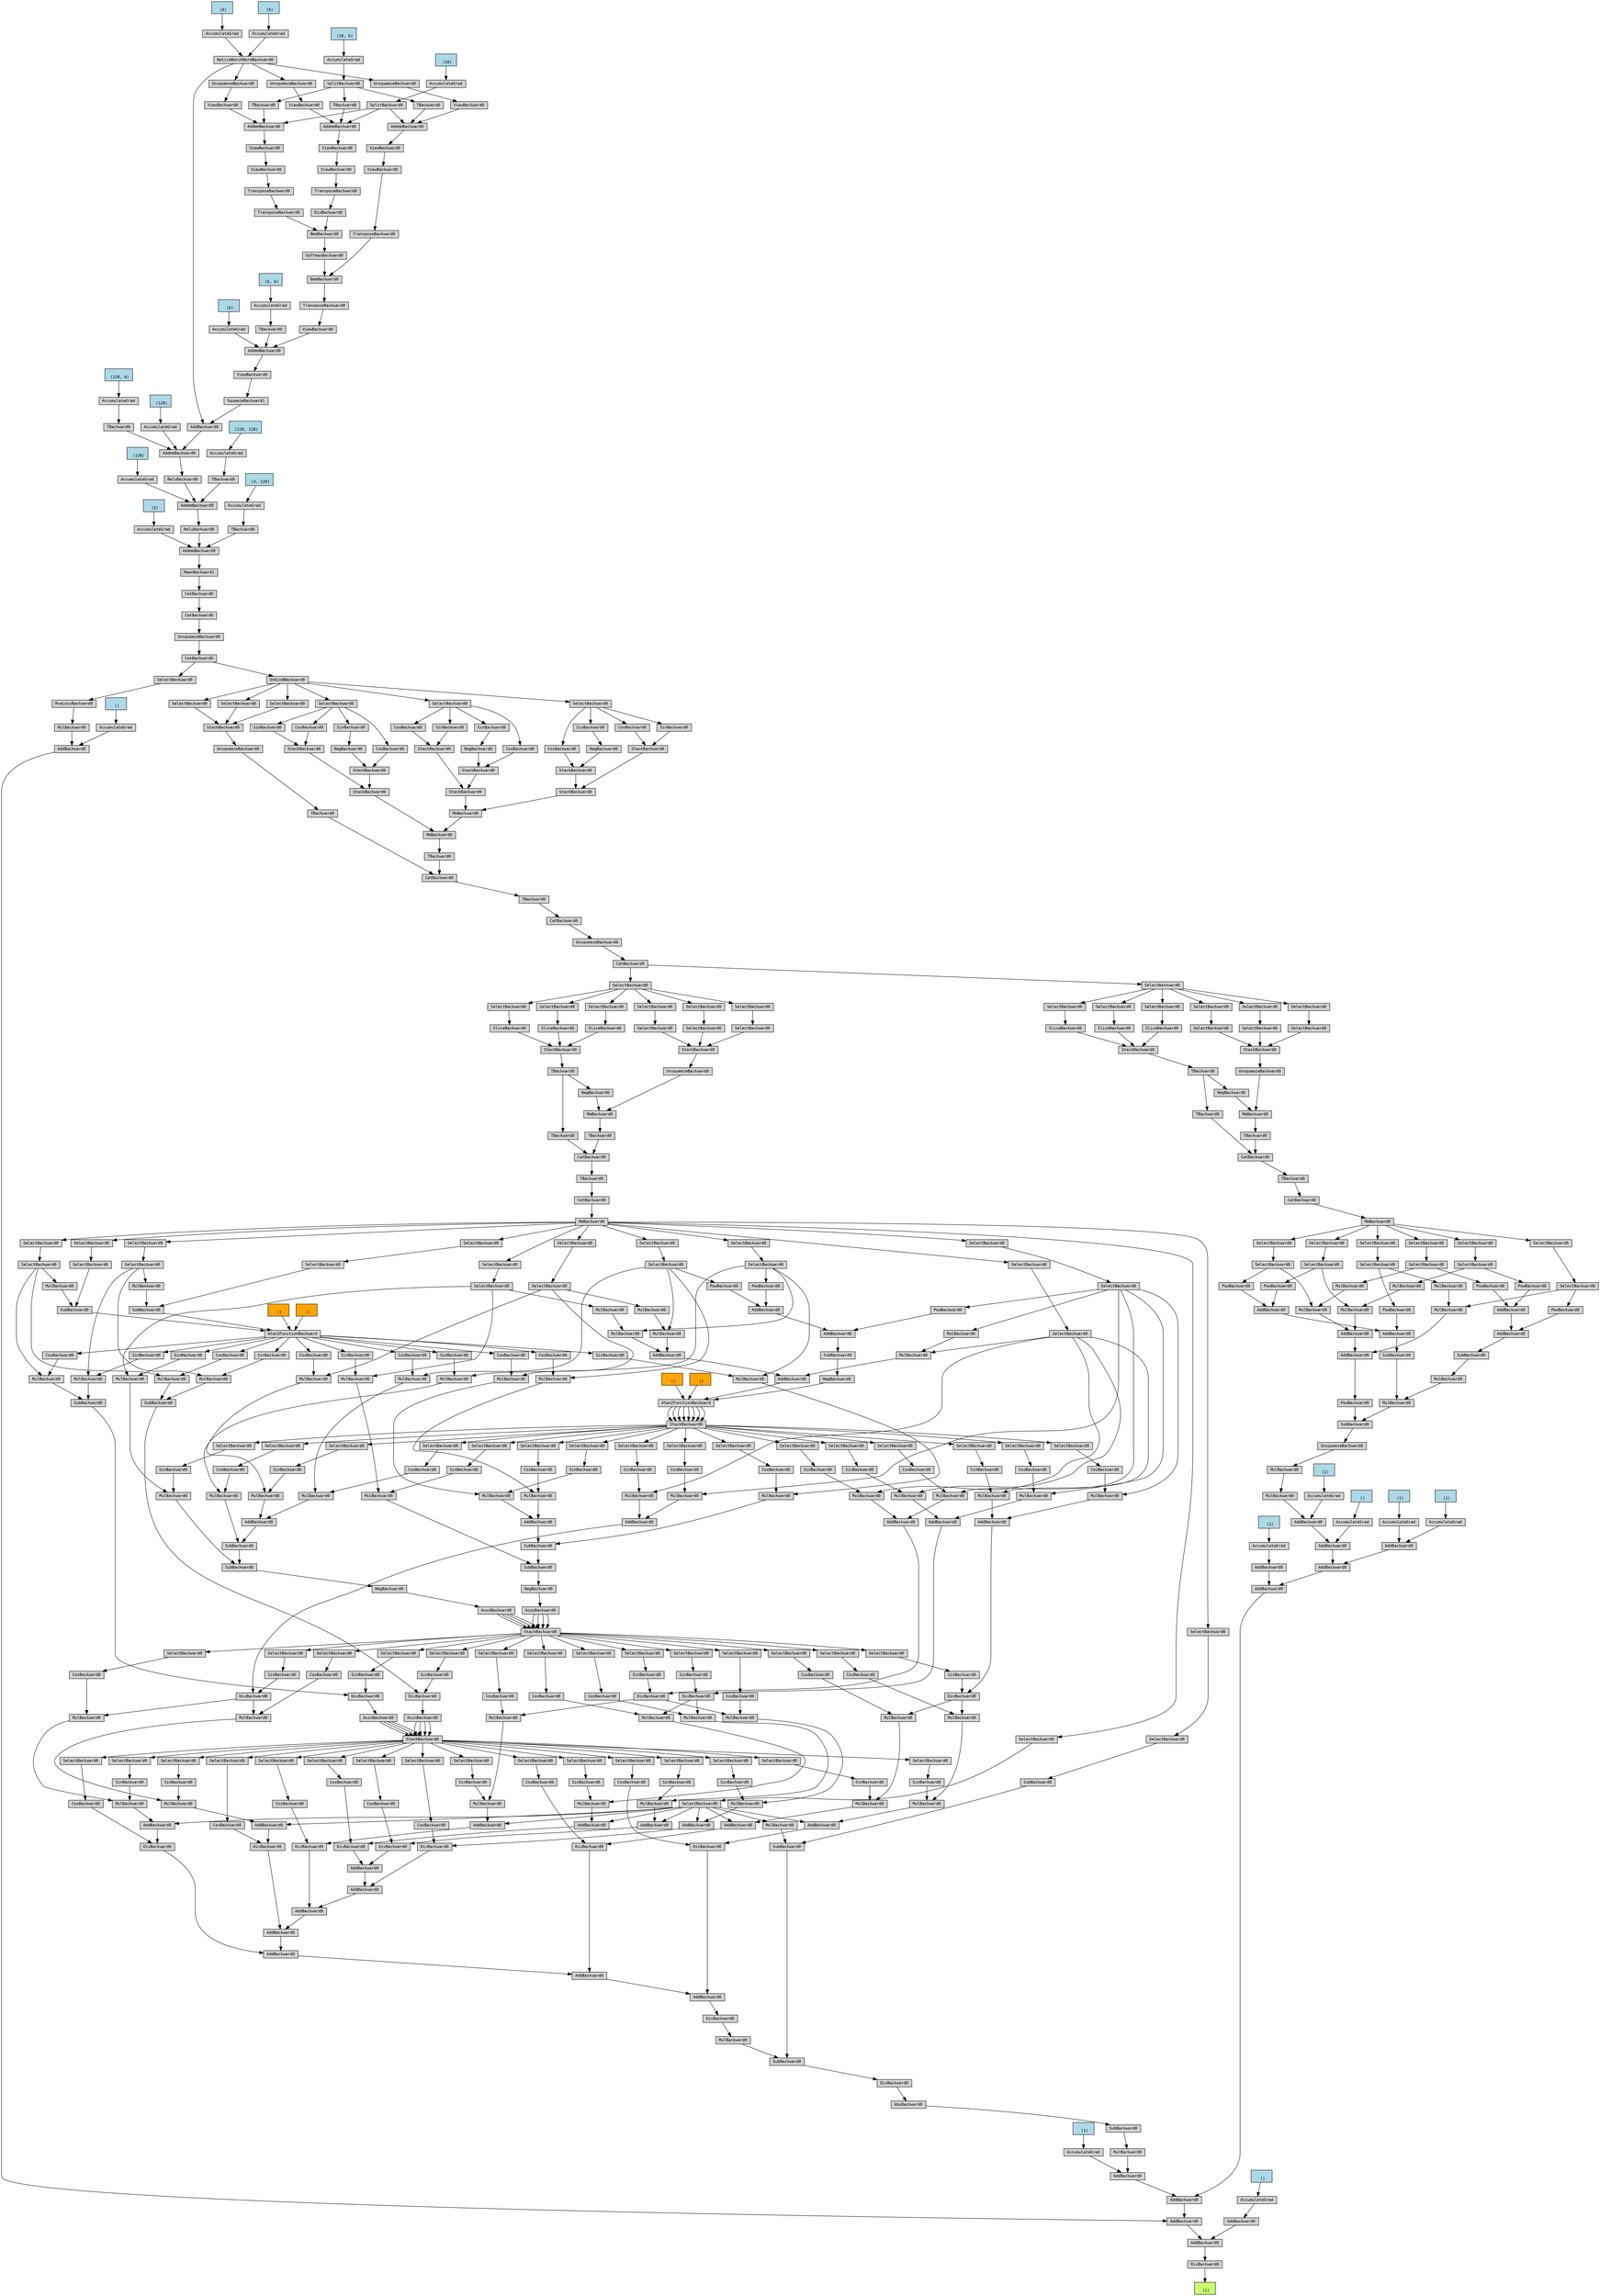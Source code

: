 digraph {
	graph [size="172.79999999999998,172.79999999999998"]
	node [align=left fontname=monospace fontsize=10 height=0.2 ranksep=0.1 shape=box style=filled]
	139938703958688 [label="
 (1)" fillcolor=darkolivegreen1]
	139938593786896 [label=DivBackward0]
	139938593789824 -> 139938593786896
	139938593789824 [label=AddBackward0]
	139938593799184 -> 139938593789824
	139938593799184 [label=AddBackward0]
	139938593796592 -> 139938593799184
	139938593796592 [label=AddBackward0]
	139938593796400 -> 139938593796592
	139938593796400 [label=AddBackward0]
	139938593796352 -> 139938593796400
	139938593796352 [label=AddBackward0]
	139938593796256 -> 139938593796352
	139938593796256 [label=AddBackward0]
	139938593796640 -> 139938593796256
	139938703938224 [label="
 ()" fillcolor=lightblue]
	139938703938224 -> 139938593796640
	139938593796640 [label=AccumulateGrad]
	139938593788480 -> 139938593796256
	139938593788480 [label=AddBackward0]
	139938593796928 -> 139938593788480
	139938593031008 [label="
 (1)" fillcolor=lightblue]
	139938593031008 -> 139938593796928
	139938593796928 [label=AccumulateGrad]
	139938593796688 -> 139938593788480
	139938593796688 [label=MulBackward0]
	139938593795872 -> 139938593796688
	139938593795872 [label=MulBackward0]
	139938593796880 -> 139938593795872
	139938593796880 [label=UnsqueezeBackward0]
	139938593795152 -> 139938593796880
	139938593795152 [label=SubBackward0]
	139938593788048 -> 139938593795152
	139938593788048 [label=MulBackward0]
	139938593795488 -> 139938593788048
	139938593795488 [label=MulBackward0]
	139938593796496 -> 139938593795488
	139938593796496 [label=SubBackward0]
	139938593795584 -> 139938593796496
	139938593795584 [label=AddBackward0]
	139938593788720 -> 139938593795584
	139938593788720 [label=AddBackward0]
	139938593787568 -> 139938593788720
	139938593787568 [label=PowBackward0]
	139938593796064 -> 139938593787568
	139938593796064 [label=SelectBackward0]
	139938593795296 -> 139938593796064
	139938593795296 [label=SelectBackward0]
	139938593786224 -> 139938593795296
	139938593786224 [label=MmBackward0]
	139938593798704 -> 139938593786224
	139938593798704 [label=CatBackward0]
	139938593790880 -> 139938593798704
	139938593790880 [label=TBackward0]
	139938593787520 -> 139938593790880
	139938593787520 [label=CatBackward0]
	139938593788336 -> 139938593787520
	139938593788336 [label=TBackward0]
	139938593799712 -> 139938593788336
	139938593799712 [label=TBackward0]
	139938593798800 -> 139938593799712
	139938593798800 [label=StackBackward0]
	139938593798128 -> 139938593798800
	139938593798128 [label=SliceBackward0]
	139938593788816 -> 139938593798128
	139938593788816 [label=SelectBackward0]
	139938593788528 -> 139938593788816
	139938593788528 [label=SelectBackward0]
	139938593787952 -> 139938593788528
	139938593787952 [label=CatBackward0]
	139938593787712 -> 139938593787952
	139938593787712 [label=UnsqueezeBackward0]
	139938593795728 -> 139938593787712
	139938593795728 [label=CatBackward0]
	139938593787472 -> 139938593795728
	139938593787472 [label=TBackward0]
	139938593795200 -> 139938593787472
	139938593795200 [label=CatBackward0]
	139938593786800 -> 139938593795200
	139938593786800 [label=TBackward0]
	139938593786320 -> 139938593786800
	139938593786320 [label=MmBackward0]
	139938593786272 -> 139938593786320
	139938593786272 [label=StackBackward0]
	139938593786176 -> 139938593786272
	139938593786176 [label=StackBackward0]
	139938593786080 -> 139938593786176
	139938593786080 [label=CosBackward0]
	139938593785936 -> 139938593786080
	139938593785936 [label=SelectBackward0]
	139938593794048 -> 139938593785936
	139938593794048 [label=UnbindBackward0]
	139938593785792 -> 139938593794048
	139938593785792 [label=CatBackward0]
	139938593785744 -> 139938593785792
	139938593785744 [label=UnsqueezeBackward0]
	139938593785696 -> 139938593785744
	139938593785696 [label=CatBackward0]
	139938593793808 -> 139938593785696
	139938593793808 [label=CatBackward0]
	139938593793664 -> 139938593793808
	139938593793664 [label=MeanBackward1]
	139938593793568 -> 139938593793664
	139938593793568 [label=AddmmBackward0]
	139938592962976 -> 139938593793568
	139938778201152 [label="
 (3)" fillcolor=lightblue]
	139938778201152 -> 139938592962976
	139938592962976 [label=AccumulateGrad]
	139938593793520 -> 139938593793568
	139938593793520 [label=ReluBackward0]
	139938593785312 -> 139938593793520
	139938593785312 [label=AddmmBackward0]
	139938592954576 -> 139938593785312
	139938714932368 [label="
 (128)" fillcolor=lightblue]
	139938714932368 -> 139938592954576
	139938592954576 [label=AccumulateGrad]
	139938593793328 -> 139938593785312
	139938593793328 [label=ReluBackward0]
	139938593793232 -> 139938593793328
	139938593793232 [label=AddmmBackward0]
	139938592962592 -> 139938593793232
	139938778194672 [label="
 (128)" fillcolor=lightblue]
	139938778194672 -> 139938592962592
	139938592962592 [label=AccumulateGrad]
	139938593792992 -> 139938593793232
	139938593792992 [label=AddBackward0]
	139938593784784 -> 139938593792992
	139938593784784 [label=NativeBatchNormBackward0]
	139938592962352 -> 139938593784784
	139938778201792 [label="
 (6)" fillcolor=lightblue]
	139938778201792 -> 139938592962352
	139938592962352 [label=AccumulateGrad]
	139938592954240 -> 139938593784784
	139938778195152 [label="
 (6)" fillcolor=lightblue]
	139938778195152 -> 139938592954240
	139938592954240 [label=AccumulateGrad]
	139938593792944 -> 139938593792992
	139938593792944 [label=SqueezeBackward1]
	139938593784640 -> 139938593792944
	139938593784640 [label=ViewBackward0]
	139938593792608 -> 139938593784640
	139938593792608 [label=AddmmBackward0]
	139938592962064 -> 139938593792608
	139938778196432 [label="
 (6)" fillcolor=lightblue]
	139938778196432 -> 139938592962064
	139938592962064 [label=AccumulateGrad]
	139938593792464 -> 139938593792608
	139938593792464 [label=ViewBackward0]
	139938593792368 -> 139938593792464
	139938593792368 [label=TransposeBackward0]
	139938593792080 -> 139938593792368
	139938593792080 [label=BmmBackward0]
	139938593797888 -> 139938593792080
	139938593797888 [label=SoftmaxBackward0]
	139938593797840 -> 139938593797888
	139938593797840 [label=BmmBackward0]
	139938593790928 -> 139938593797840
	139938593790928 [label=DivBackward0]
	139938593787856 -> 139938593790928
	139938593787856 [label=TransposeBackward0]
	139938593788384 -> 139938593787856
	139938593788384 [label=ViewBackward0]
	139938593787904 -> 139938593788384
	139938593787904 [label=ViewBackward0]
	139938593788288 -> 139938593787904
	139938593788288 [label=AddmmBackward0]
	139938593789008 -> 139938593788288
	139938593789008 [label=SplitBackward0]
	139938592960384 -> 139938593789008
	139938778196352 [label="
 (18)" fillcolor=lightblue]
	139938778196352 -> 139938592960384
	139938592960384 [label=AccumulateGrad]
	139938593794624 -> 139938593788288
	139938593794624 [label=ViewBackward0]
	139938593797264 -> 139938593794624
	139938593797264 [label=UnsqueezeBackward0]
	139938593784784 -> 139938593797264
	139938593794096 -> 139938593788288
	139938593794096 [label=TBackward0]
	139938593797312 -> 139938593794096
	139938593797312 [label=SplitBackward0]
	139938592960144 -> 139938593797312
	139938778186352 [label="
 (18, 6)" fillcolor=lightblue]
	139938778186352 -> 139938592960144
	139938592960144 [label=AccumulateGrad]
	139938593792896 -> 139938593797840
	139938593792896 [label=TransposeBackward0]
	139938593787808 -> 139938593792896
	139938593787808 [label=TransposeBackward0]
	139938593789056 -> 139938593787808
	139938593789056 [label=ViewBackward0]
	139938593797552 -> 139938593789056
	139938593797552 [label=ViewBackward0]
	139938593797456 -> 139938593797552
	139938593797456 [label=AddmmBackward0]
	139938593789008 -> 139938593797456
	139938593797648 -> 139938593797456
	139938593797648 [label=ViewBackward0]
	139938593789680 -> 139938593797648
	139938593789680 [label=UnsqueezeBackward0]
	139938593784784 -> 139938593789680
	139938593789104 -> 139938593797456
	139938593789104 [label=TBackward0]
	139938593797312 -> 139938593789104
	139938593792032 -> 139938593792080
	139938593792032 [label=TransposeBackward0]
	139938593787328 -> 139938593792032
	139938593787328 [label=ViewBackward0]
	139938593789248 -> 139938593787328
	139938593789248 [label=ViewBackward0]
	139938593786704 -> 139938593789248
	139938593786704 [label=AddmmBackward0]
	139938593789008 -> 139938593786704
	139938593797936 -> 139938593786704
	139938593797936 [label=ViewBackward0]
	139938593797984 -> 139938593797936
	139938593797984 [label=UnsqueezeBackward0]
	139938593784784 -> 139938593797984
	139938593789728 -> 139938593786704
	139938593789728 [label=TBackward0]
	139938593797312 -> 139938593789728
	139938593792512 -> 139938593792608
	139938593792512 [label=TBackward0]
	139938592961824 -> 139938593792512
	139938714936688 [label="
 (6, 6)" fillcolor=lightblue]
	139938714936688 -> 139938592961824
	139938592961824 [label=AccumulateGrad]
	139938593793040 -> 139938593793232
	139938593793040 [label=TBackward0]
	139938592962208 -> 139938593793040
	139938778194752 [label="
 (128, 6)" fillcolor=lightblue]
	139938778194752 -> 139938592962208
	139938592962208 [label=AccumulateGrad]
	139938593793376 -> 139938593785312
	139938593793376 [label=TBackward0]
	139938592954096 -> 139938593793376
	139938714933968 [label="
 (128, 128)" fillcolor=lightblue]
	139938714933968 -> 139938592954096
	139938592954096 [label=AccumulateGrad]
	139938593785360 -> 139938593793568
	139938593785360 [label=TBackward0]
	139938592954384 -> 139938593785360
	139938778201232 [label="
 (3, 128)" fillcolor=lightblue]
	139938778201232 -> 139938592954384
	139938592954384 [label=AccumulateGrad]
	139938593786128 -> 139938593786176
	139938593786128 [label=NegBackward0]
	139938593794000 -> 139938593786128
	139938593794000 [label=SinBackward0]
	139938593785936 -> 139938593794000
	139938593794384 -> 139938593786272
	139938593794384 [label=StackBackward0]
	139938593793904 -> 139938593794384
	139938593793904 [label=SinBackward0]
	139938593785936 -> 139938593793904
	139938593785888 -> 139938593794384
	139938593785888 [label=CosBackward0]
	139938593785936 -> 139938593785888
	139938593794480 -> 139938593786320
	139938593794480 [label=MmBackward0]
	139938593793952 -> 139938593794480
	139938593793952 [label=StackBackward0]
	139938593785600 -> 139938593793952
	139938593785600 [label=StackBackward0]
	139938593792752 -> 139938593785600
	139938593792752 [label=CosBackward0]
	139938593793424 -> 139938593792752
	139938593793424 [label=SelectBackward0]
	139938593794048 -> 139938593793424
	139938593786032 -> 139938593785600
	139938593786032 [label=SinBackward0]
	139938593793424 -> 139938593786032
	139938593793856 -> 139938593793952
	139938593793856 [label=StackBackward0]
	139938593793136 -> 139938593793856
	139938593793136 [label=NegBackward0]
	139938593792848 -> 139938593793136
	139938593792848 [label=SinBackward0]
	139938593793424 -> 139938593792848
	139938593793184 -> 139938593793856
	139938593793184 [label=CosBackward0]
	139938593793424 -> 139938593793184
	139938593794336 -> 139938593794480
	139938593794336 [label=StackBackward0]
	139938593792800 -> 139938593794336
	139938593792800 [label=StackBackward0]
	139938593793472 -> 139938593792800
	139938593793472 [label=CosBackward0]
	139938593792128 -> 139938593793472
	139938593792128 [label=SelectBackward0]
	139938593794048 -> 139938593792128
	139938593784592 -> 139938593792800
	139938593784592 [label=NegBackward0]
	139938593788240 -> 139938593784592
	139938593788240 [label=SinBackward0]
	139938593792128 -> 139938593788240
	139938593785408 -> 139938593794336
	139938593785408 [label=StackBackward0]
	139938593794576 -> 139938593785408
	139938593794576 [label=SinBackward0]
	139938593792128 -> 139938593794576
	139938593789392 -> 139938593785408
	139938593789392 [label=CosBackward0]
	139938593792128 -> 139938593789392
	139938593795008 -> 139938593795200
	139938593795008 [label=TBackward0]
	139938593794432 -> 139938593795008
	139938593794432 [label=UnsqueezeBackward0]
	139938593792224 -> 139938593794432
	139938593792224 [label=StackBackward0]
	139938593792272 -> 139938593792224
	139938593792272 [label=SelectBackward0]
	139938593794048 -> 139938593792272
	139938593797024 -> 139938593792224
	139938593797024 [label=SelectBackward0]
	139938593794048 -> 139938593797024
	139938593794528 -> 139938593792224
	139938593794528 [label=SelectBackward0]
	139938593794048 -> 139938593794528
	139938593798560 -> 139938593798800
	139938593798560 [label=SliceBackward0]
	139938593788432 -> 139938593798560
	139938593788432 [label=SelectBackward0]
	139938593788528 -> 139938593788432
	139938593798656 -> 139938593798800
	139938593798656 [label=SliceBackward0]
	139938593787760 -> 139938593798656
	139938593787760 [label=SelectBackward0]
	139938593788528 -> 139938593787760
	139938593798464 -> 139938593787520
	139938593798464 [label=TBackward0]
	139938593789632 -> 139938593798464
	139938593789632 [label=MmBackward0]
	139938593795680 -> 139938593789632
	139938593795680 [label=NegBackward0]
	139938593799712 -> 139938593795680
	139938593787616 -> 139938593789632
	139938593787616 [label=UnsqueezeBackward0]
	139938593797408 -> 139938593787616
	139938593797408 [label=StackBackward0]
	139938593786368 -> 139938593797408
	139938593786368 [label=SelectBackward0]
	139938593789488 -> 139938593786368
	139938593789488 [label=SelectBackward0]
	139938593788528 -> 139938593789488
	139938593797744 -> 139938593797408
	139938593797744 [label=SelectBackward0]
	139938593798080 -> 139938593797744
	139938593798080 [label=SelectBackward0]
	139938593788528 -> 139938593798080
	139938593787424 -> 139938593797408
	139938593787424 [label=SelectBackward0]
	139938593789872 -> 139938593787424
	139938593789872 [label=SelectBackward0]
	139938593788528 -> 139938593789872
	139938593797168 -> 139938593788720
	139938593797168 [label=PowBackward0]
	139938593795536 -> 139938593797168
	139938593795536 [label=SelectBackward0]
	139938593784832 -> 139938593795536
	139938593784832 [label=SelectBackward0]
	139938593786224 -> 139938593784832
	139938593796160 -> 139938593795584
	139938593796160 [label=PowBackward0]
	139938593792416 -> 139938593796160
	139938593792416 [label=SelectBackward0]
	139938593792704 -> 139938593792416
	139938593792704 [label=SelectBackward0]
	139938593786224 -> 139938593792704
	139938593796304 -> 139938593788048
	139938593796304 [label=SubBackward0]
	139938593788192 -> 139938593796304
	139938593788192 [label=AddBackward0]
	139938593788000 -> 139938593788192
	139938593788000 [label=AddBackward0]
	139938593796736 -> 139938593788000
	139938593796736 [label=PowBackward0]
	139938593785984 -> 139938593796736
	139938593785984 [label=SelectBackward0]
	139938593798224 -> 139938593785984
	139938593798224 [label=SelectBackward0]
	139938593786224 -> 139938593798224
	139938593788912 -> 139938593788000
	139938593788912 [label=PowBackward0]
	139938593789968 -> 139938593788912
	139938593789968 [label=SelectBackward0]
	139938593792560 -> 139938593789968
	139938593792560 [label=SelectBackward0]
	139938593786224 -> 139938593792560
	139938593795632 -> 139938593788192
	139938593795632 [label=PowBackward0]
	139938593797696 -> 139938593795632
	139938593797696 [label=SelectBackward0]
	139938593790064 -> 139938593797696
	139938593790064 [label=SelectBackward0]
	139938593786224 -> 139938593790064
	139938593795968 -> 139938593795152
	139938593795968 [label=PowBackward0]
	139938593797120 -> 139938593795968
	139938593797120 [label=AddBackward0]
	139938593798272 -> 139938593797120
	139938593798272 [label=AddBackward0]
	139938593798848 -> 139938593798272
	139938593798848 [label=MulBackward0]
	139938593798368 -> 139938593798848
	139938593798368 [label=MulBackward0]
	139938593796064 -> 139938593798368
	139938593785984 -> 139938593798848
	139938593796976 -> 139938593798272
	139938593796976 [label=MulBackward0]
	139938593790208 -> 139938593796976
	139938593790208 [label=MulBackward0]
	139938593795536 -> 139938593790208
	139938593789968 -> 139938593796976
	139938593798176 -> 139938593797120
	139938593798176 [label=MulBackward0]
	139938593790256 -> 139938593798176
	139938593790256 [label=MulBackward0]
	139938593797696 -> 139938593790256
	139938593792416 -> 139938593798176
	139938593796832 -> 139938593796352
	139938593796832 [label=AddBackward0]
	139938593795920 -> 139938593796832
	139938593045328 [label="
 (1)" fillcolor=lightblue]
	139938593045328 -> 139938593795920
	139938593795920 [label=AccumulateGrad]
	139938593796784 -> 139938593796832
	139938593041888 [label="
 (1)" fillcolor=lightblue]
	139938593041888 -> 139938593796784
	139938593796784 [label=AccumulateGrad]
	139938593795824 -> 139938593796400
	139938593795824 [label=AddBackward0]
	139938593795248 -> 139938593795824
	139938593073296 [label="
 (1)" fillcolor=lightblue]
	139938593073296 -> 139938593795248
	139938593795248 [label=AccumulateGrad]
	139938593795344 -> 139938593796592
	139938593795344 [label=AddBackward0]
	139938593786848 -> 139938593795344
	139938593033808 [label="
 (1)" fillcolor=lightblue]
	139938593033808 -> 139938593786848
	139938593786848 [label=AccumulateGrad]
	139938593796208 -> 139938593795344
	139938593796208 [label=MulBackward0]
	139938593794960 -> 139938593796208
	139938593794960 [label=SubBackward0]
	139938593798416 -> 139938593794960
	139938593798416 [label=AbsBackward0]
	139938593798320 -> 139938593798416
	139938593798320 [label=DivBackward0]
	139938593790304 -> 139938593798320
	139938593790304 [label=SubBackward0]
	139938593790352 -> 139938593790304
	139938593790352 [label=SubBackward0]
	139938593790448 -> 139938593790352
	139938593790448 [label=SubBackward0]
	139938593785024 -> 139938593790448
	139938593785024 [label=SelectBackward0]
	139938593790736 -> 139938593785024
	139938593790736 [label=SelectBackward0]
	139938593798944 -> 139938593790736
	139938593798944 [label=MmBackward0]
	139938593794912 -> 139938593798944
	139938593794912 [label=CatBackward0]
	139938593786464 -> 139938593794912
	139938593786464 [label=TBackward0]
	139938593793760 -> 139938593786464
	139938593793760 [label=CatBackward0]
	139938593789440 -> 139938593793760
	139938593789440 [label=TBackward0]
	139938593791840 -> 139938593789440
	139938593791840 [label=TBackward0]
	139938593789200 -> 139938593791840
	139938593789200 [label=StackBackward0]
	139938593794144 -> 139938593789200
	139938593794144 [label=SliceBackward0]
	139938593794240 -> 139938593794144
	139938593794240 [label=SelectBackward0]
	139938593792320 -> 139938593794240
	139938593792320 [label=SelectBackward0]
	139938593787952 -> 139938593792320
	139938593794192 -> 139938593789200
	139938593794192 [label=SliceBackward0]
	139938593788960 -> 139938593794192
	139938593788960 [label=SelectBackward0]
	139938593792320 -> 139938593788960
	139938593789536 -> 139938593789200
	139938593789536 [label=SliceBackward0]
	139938593793616 -> 139938593789536
	139938593793616 [label=SelectBackward0]
	139938593792320 -> 139938593793616
	139938593792176 -> 139938593793760
	139938593792176 [label=TBackward0]
	139938593790832 -> 139938593792176
	139938593790832 [label=MmBackward0]
	139938593792656 -> 139938593790832
	139938593792656 [label=NegBackward0]
	139938593791840 -> 139938593792656
	139938593798752 -> 139938593790832
	139938593798752 [label=UnsqueezeBackward0]
	139938593794288 -> 139938593798752
	139938593794288 [label=StackBackward0]
	139938593793280 -> 139938593794288
	139938593793280 [label=SelectBackward0]
	139938593791024 -> 139938593793280
	139938593791024 [label=SelectBackward0]
	139938593792320 -> 139938593791024
	139938593788864 -> 139938593794288
	139938593788864 [label=SelectBackward0]
	139938593786416 -> 139938593788864
	139938593786416 [label=SelectBackward0]
	139938593792320 -> 139938593786416
	139938593785840 -> 139938593794288
	139938593785840 [label=SelectBackward0]
	139938593788672 -> 139938593785840
	139938593788672 [label=SelectBackward0]
	139938593792320 -> 139938593788672
	139938593798608 -> 139938593790352
	139938593798608 [label=MulBackward0]
	139938593787280 -> 139938593798608
	139938593787280 [label=SelectBackward0]
	139938593787664 -> 139938593787280
	139938593787664 [label=SelectBackward0]
	139938593798944 -> 139938593787664
	139938593798512 -> 139938593790304
	139938593798512 [label=MulBackward0]
	139938593787232 -> 139938593798512
	139938593787232 [label=DivBackward0]
	139938593788624 -> 139938593787232
	139938593788624 [label=AddBackward0]
	139938593784064 -> 139938593788624
	139938593784064 [label=AddBackward0]
	139938593789776 -> 139938593784064
	139938593789776 [label=AddBackward0]
	139938593798992 -> 139938593789776
	139938593798992 [label=AddBackward0]
	139938593798032 -> 139938593798992
	139938593798032 [label=AddBackward0]
	139938593797792 -> 139938593798032
	139938593797792 [label=AddBackward0]
	139938593785264 -> 139938593797792
	139938593785264 [label=AddBackward0]
	139938593799568 -> 139938593785264
	139938593799568 [label=DivBackward0]
	139938593799520 -> 139938593799568
	139938593799520 [label=AddBackward0]
	139938593787280 -> 139938593799520
	139938593791360 -> 139938593799520
	139938593791360 [label=MulBackward0]
	139938593799376 -> 139938593791360
	139938593799376 [label=MulBackward0]
	139938593791168 -> 139938593799376
	139938593791168 [label=DivBackward0]
	139938593791072 -> 139938593791168
	139938593791072 [label=AddBackward0]
	139938593793712 -> 139938593791072
	139938593793712 [label=MulBackward0]
	139938593791408 -> 139938593793712
	139938593791408 [label=SelectBackward0]
	139938593794816 -> 139938593791408
	139938593794816 [label=SelectBackward0]
	139938593798944 -> 139938593794816
	139938593791504 -> 139938593793712
	139938593791504 [label=CosBackward0]
	139938593791792 -> 139938593791504
	139938593791792 [label=SelectBackward0]
	139938593791648 -> 139938593791792
	139938593791648 [label=StackBackward0]
	139938708220480 -> 139938593791648
	139938708220480 [label=Atan2FunctionBackward]
	139938593799760 -> 139938708220480
	139938593799760 [label=NegBackward0]
	139938593785648 -> 139938593799760
	139938593785648 [label=SubBackward0]
	139938593800144 -> 139938593785648
	139938593800144 [label=AddBackward0]
	139938593791456 -> 139938593800144
	139938593791456 [label=AddBackward0]
	139938593796016 -> 139938593791456
	139938593796016 [label=PowBackward0]
	139938593799616 -> 139938593796016
	139938593799616 [label=SelectBackward0]
	139938593791936 -> 139938593799616
	139938593791936 [label=SelectBackward0]
	139938593798944 -> 139938593791936
	139938593794768 -> 139938593791456
	139938593794768 [label=PowBackward0]
	139938593785552 -> 139938593794768
	139938593785552 [label=SelectBackward0]
	139938593799856 -> 139938593785552
	139938593799856 [label=SelectBackward0]
	139938593798944 -> 139938593799856
	139938593791888 -> 139938593800144
	139938593791888 [label=PowBackward0]
	139938593791408 -> 139938593791888
	139938593800000 -> 139938708220480
	139938593800000 [label=AddBackward0]
	139938593799664 -> 139938593800000
	139938593799664 [label=AddBackward0]
	139938593794864 -> 139938593799664
	139938593794864 [label=MulBackward0]
	139938593797216 -> 139938593794864
	139938593797216 [label=MulBackward0]
	139938593786560 -> 139938593797216
	139938593786560 [label=SelectBackward0]
	139938593785456 -> 139938593786560
	139938593785456 [label=SelectBackward0]
	139938593798944 -> 139938593785456
	139938593799616 -> 139938593794864
	139938593799808 -> 139938593799664
	139938593799808 [label=MulBackward0]
	139938593787040 -> 139938593799808
	139938593787040 [label=MulBackward0]
	139938593784928 -> 139938593787040
	139938593784928 [label=SelectBackward0]
	139938593787136 -> 139938593784928
	139938593787136 [label=SelectBackward0]
	139938593798944 -> 139938593787136
	139938593785552 -> 139938593799808
	139938593785504 -> 139938593800000
	139938593785504 [label=MulBackward0]
	139938593785072 -> 139938593785504
	139938593785072 [label=MulBackward0]
	139938593791408 -> 139938593785072
	139938593784544 -> 139938593785504
	139938593784544 [label=SelectBackward0]
	139938593784688 -> 139938593784544
	139938593784688 [label=SelectBackward0]
	139938593798944 -> 139938593784688
	139938593056992 -> 139938708220480
	139938593056992 [label="
 ()" fillcolor=orange]
	139938593051072 -> 139938708220480
	139938593051072 [label="
 ()" fillcolor=orange]
	139938708220480 -> 139938593791648
	139938708220480 -> 139938593791648
	139938708220480 -> 139938593791648
	139938708220480 -> 139938593791648
	139938708220480 -> 139938593791648
	139938708220480 -> 139938593791648
	139938708220480 -> 139938593791648
	139938593785120 -> 139938593791072
	139938593785120 [label=MulBackward0]
	139938593784544 -> 139938593785120
	139938593784736 -> 139938593785120
	139938593784736 [label=SinBackward0]
	139938593791696 -> 139938593784736
	139938593791696 [label=SelectBackward0]
	139938593791648 -> 139938593791696
	139938593799424 -> 139938593791168
	139938593799424 [label=SinBackward0]
	139938593799904 -> 139938593799424
	139938593799904 [label=SelectBackward0]
	139938593791552 -> 139938593799904
	139938593791552 [label=StackBackward0]
	139938593786944 -> 139938593791552
	139938593786944 [label=AcosBackward0]
	139938593786752 -> 139938593786944
	139938593786752 [label=NegBackward0]
	139938593787184 -> 139938593786752
	139938593787184 [label=SubBackward0]
	139938593786992 -> 139938593787184
	139938593786992 [label=SubBackward0]
	139938593786608 -> 139938593786992
	139938593786608 [label=AddBackward0]
	139938593784208 -> 139938593786608
	139938593784208 [label=MulBackward0]
	139938593784400 -> 139938593784208
	139938593784400 [label=MulBackward0]
	139938593785552 -> 139938593784400
	139938593783968 -> 139938593784400
	139938593783968 [label=CosBackward0]
	139938708220224 -> 139938593783968
	139938708220224 [label=Atan2FunctionBackward]
	139941980945376 -> 139938708220224
	139941980945376 [label=SubBackward0]
	139938593224688 -> 139941980945376
	139938593224688 [label=SelectBackward0]
	139938593226656 -> 139938593224688
	139938593226656 [label=SelectBackward0]
	139938593798944 -> 139938593226656
	139938593218160 -> 139941980945376
	139938593218160 [label=MulBackward0]
	139938593226512 -> 139938593218160
	139938593226512 [label=SelectBackward0]
	139938593226416 -> 139938593226512
	139938593226416 [label=SelectBackward0]
	139938593798944 -> 139938593226416
	139938593784112 -> 139938708220224
	139938593784112 [label=SubBackward0]
	139938593225792 -> 139938593784112
	139938593225792 [label=SelectBackward0]
	139938593226704 -> 139938593225792
	139938593226704 [label=SelectBackward0]
	139938593798944 -> 139938593226704
	139938593226464 -> 139938593784112
	139938593226464 [label=MulBackward0]
	139938593226272 -> 139938593226464
	139938593226272 [label=SelectBackward0]
	139938593226176 -> 139938593226272
	139938593226176 [label=SelectBackward0]
	139938593798944 -> 139938593226176
	139938593059472 -> 139938708220224
	139938593059472 [label="
 ()" fillcolor=orange]
	139938593056592 -> 139938708220224
	139938593056592 [label="
 ()" fillcolor=orange]
	139938593784496 -> 139938593784208
	139938593784496 [label=CosBackward0]
	139938593783920 -> 139938593784496
	139938593783920 [label=SelectBackward0]
	139938593791648 -> 139938593783920
	139938593784256 -> 139938593786608
	139938593784256 [label=MulBackward0]
	139938593784016 -> 139938593784256
	139938593784016 [label=MulBackward0]
	139938593784928 -> 139938593784016
	139938593226320 -> 139938593784016
	139938593226320 [label=CosBackward0]
	139938708220224 -> 139938593226320
	139938593783872 -> 139938593784256
	139938593783872 [label=SinBackward0]
	139938593226080 -> 139938593783872
	139938593226080 [label=SelectBackward0]
	139938593791648 -> 139938593226080
	139938593784304 -> 139938593786992
	139938593784304 [label=MulBackward0]
	139938593784160 -> 139938593784304
	139938593784160 [label=MulBackward0]
	139938593799616 -> 139938593784160
	139938593220224 -> 139938593784160
	139938593220224 [label=SinBackward0]
	139938708220224 -> 139938593220224
	139938593784448 -> 139938593784304
	139938593784448 [label=CosBackward0]
	139938593225984 -> 139938593784448
	139938593225984 [label=SelectBackward0]
	139938593791648 -> 139938593225984
	139938593786656 -> 139938593787184
	139938593786656 [label=MulBackward0]
	139938593784352 -> 139938593786656
	139938593784352 [label=MulBackward0]
	139938593786560 -> 139938593784352
	139938593226224 -> 139938593784352
	139938593226224 [label=SinBackward0]
	139938708220224 -> 139938593226224
	139938593225936 -> 139938593786656
	139938593225936 [label=SinBackward0]
	139938593225840 -> 139938593225936
	139938593225840 [label=SelectBackward0]
	139938593791648 -> 139938593225840
	139938593786944 -> 139938593791552
	139938593791120 -> 139938593791552
	139938593791120 [label=AcosBackward0]
	139938593784976 -> 139938593791120
	139938593784976 [label=NegBackward0]
	139938593794720 -> 139938593784976
	139938593794720 [label=SubBackward0]
	139938593225888 -> 139938593794720
	139938593225888 [label=SubBackward0]
	139938593225552 -> 139938593225888
	139938593225552 [label=AddBackward0]
	139938593225312 -> 139938593225552
	139938593225312 [label=MulBackward0]
	139938593225120 -> 139938593225312
	139938593225120 [label=MulBackward0]
	139938593785552 -> 139938593225120
	139938593224832 -> 139938593225120
	139938593224832 [label=CosBackward0]
	139938708220224 -> 139938593224832
	139938593225168 -> 139938593225312
	139938593225168 [label=CosBackward0]
	139938593224784 -> 139938593225168
	139938593224784 [label=SelectBackward0]
	139938593791648 -> 139938593224784
	139938593225408 -> 139938593225552
	139938593225408 [label=MulBackward0]
	139938593224640 -> 139938593225408
	139938593224640 [label=MulBackward0]
	139938593784928 -> 139938593224640
	139938593224592 -> 139938593224640
	139938593224592 [label=CosBackward0]
	139938708220224 -> 139938593224592
	139938593224736 -> 139938593225408
	139938593224736 [label=SinBackward0]
	139938593224544 -> 139938593224736
	139938593224544 [label=SelectBackward0]
	139938593791648 -> 139938593224544
	139938593225600 -> 139938593225888
	139938593225600 [label=MulBackward0]
	139938593224496 -> 139938593225600
	139938593224496 [label=MulBackward0]
	139938593799616 -> 139938593224496
	139938593224880 -> 139938593224496
	139938593224880 [label=SinBackward0]
	139938708220224 -> 139938593224880
	139938593225264 -> 139938593225600
	139938593225264 [label=CosBackward0]
	139938593224400 -> 139938593225264
	139938593224400 [label=SelectBackward0]
	139938593791648 -> 139938593224400
	139938593225696 -> 139938593794720
	139938593225696 [label=MulBackward0]
	139938593224352 -> 139938593225696
	139938593224352 [label=MulBackward0]
	139938593786560 -> 139938593224352
	139938593224976 -> 139938593224352
	139938593224976 [label=SinBackward0]
	139938708220224 -> 139938593224976
	139938593225456 -> 139938593225696
	139938593225456 [label=SinBackward0]
	139938593224256 -> 139938593225456
	139938593224256 [label=SelectBackward0]
	139938593791648 -> 139938593224256
	139938593791120 -> 139938593791552
	139938593786944 -> 139938593791552
	139938593786944 -> 139938593791552
	139938593791120 -> 139938593791552
	139938593791120 -> 139938593791552
	139938593791744 -> 139938593799376
	139938593791744 [label=CosBackward0]
	139938593791984 -> 139938593791744
	139938593791984 [label=SelectBackward0]
	139938593791552 -> 139938593791984
	139938593799280 -> 139938593791360
	139938593799280 [label=SinBackward0]
	139938593784880 -> 139938593799280
	139938593784880 [label=SelectBackward0]
	139938593799328 -> 139938593784880
	139938593799328 [label=StackBackward0]
	139938593791264 -> 139938593799328
	139938593791264 [label=AsinBackward0]
	139938593224160 -> 139938593791264
	139938593224160 [label=DivBackward0]
	139938593224448 -> 139938593224160
	139938593224448 [label=SubBackward0]
	139938593224016 -> 139938593224448
	139938593224016 [label=MulBackward0]
	139938593226272 -> 139938593224016
	139938593223872 -> 139938593224016
	139938593223872 [label=SinBackward0]
	139938708220224 -> 139938593223872
	139938593224064 -> 139938593224448
	139938593224064 [label=MulBackward0]
	139938593226512 -> 139938593224064
	139938593223824 -> 139938593224064
	139938593223824 [label=CosBackward0]
	139938708220224 -> 139938593223824
	139938593224304 -> 139938593224160
	139938593224304 [label=SinBackward0]
	139938593223728 -> 139938593224304
	139938593223728 [label=SelectBackward0]
	139938593791552 -> 139938593223728
	139938593226128 -> 139938593799328
	139938593226128 [label=AsinBackward0]
	139938593223776 -> 139938593226128
	139938593223776 [label=DivBackward0]
	139938593223968 -> 139938593223776
	139938593223968 [label=SubBackward0]
	139938593223632 -> 139938593223968
	139938593223632 [label=MulBackward0]
	139938593226272 -> 139938593223632
	139938593223488 -> 139938593223632
	139938593223488 [label=SinBackward0]
	139938708220224 -> 139938593223488
	139938593223680 -> 139938593223968
	139938593223680 [label=MulBackward0]
	139938593226512 -> 139938593223680
	139938593223440 -> 139938593223680
	139938593223440 [label=CosBackward0]
	139938708220224 -> 139938593223440
	139938593223920 -> 139938593223776
	139938593223920 [label=SinBackward0]
	139938593223344 -> 139938593223920
	139938593223344 [label=SelectBackward0]
	139938593791552 -> 139938593223344
	139938593791264 -> 139938593799328
	139938593226128 -> 139938593799328
	139938593791264 -> 139938593799328
	139938593226128 -> 139938593799328
	139938593791264 -> 139938593799328
	139938593226128 -> 139938593799328
	139938593790976 -> 139938593799568
	139938593790976 [label=CosBackward0]
	139938593791600 -> 139938593790976
	139938593791600 [label=SelectBackward0]
	139938593799328 -> 139938593791600
	139938593785216 -> 139938593785264
	139938593785216 [label=DivBackward0]
	139938593785168 -> 139938593785216
	139938593785168 [label=AddBackward0]
	139938593787280 -> 139938593785168
	139938593800048 -> 139938593785168
	139938593800048 [label=MulBackward0]
	139938593223392 -> 139938593800048
	139938593223392 [label=MulBackward0]
	139938593791168 -> 139938593223392
	139938593224112 -> 139938593223392
	139938593224112 [label=CosBackward0]
	139938593223248 -> 139938593224112
	139938593223248 [label=SelectBackward0]
	139938593791552 -> 139938593223248
	139938593224208 -> 139938593800048
	139938593224208 [label=SinBackward0]
	139938593223152 -> 139938593224208
	139938593223152 [label=SelectBackward0]
	139938593799328 -> 139938593223152
	139938593799232 -> 139938593785216
	139938593799232 [label=CosBackward0]
	139938593223296 -> 139938593799232
	139938593223296 [label=SelectBackward0]
	139938593799328 -> 139938593223296
	139938593788096 -> 139938593797792
	139938593788096 [label=DivBackward0]
	139938593788144 -> 139938593788096
	139938593788144 [label=AddBackward0]
	139938593787280 -> 139938593788144
	139938593226368 -> 139938593788144
	139938593226368 [label=MulBackward0]
	139938593223104 -> 139938593226368
	139938593223104 [label=MulBackward0]
	139938593222960 -> 139938593223104
	139938593222960 [label=DivBackward0]
	139938593222816 -> 139938593222960
	139938593222816 [label=AddBackward0]
	139938593222672 -> 139938593222816
	139938593222672 [label=MulBackward0]
	139938593791408 -> 139938593222672
	139938593222528 -> 139938593222672
	139938593222528 [label=CosBackward0]
	139938593222432 -> 139938593222528
	139938593222432 [label=SelectBackward0]
	139938593791648 -> 139938593222432
	139938593222720 -> 139938593222816
	139938593222720 [label=MulBackward0]
	139938593784544 -> 139938593222720
	139938593222336 -> 139938593222720
	139938593222336 [label=SinBackward0]
	139938593222624 -> 139938593222336
	139938593222624 [label=SelectBackward0]
	139938593791648 -> 139938593222624
	139938593222864 -> 139938593222960
	139938593222864 [label=SinBackward0]
	139938593222384 -> 139938593222864
	139938593222384 [label=SelectBackward0]
	139938593791552 -> 139938593222384
	139938593223008 -> 139938593223104
	139938593223008 [label=CosBackward0]
	139938593222288 -> 139938593223008
	139938593222288 [label=SelectBackward0]
	139938593791552 -> 139938593222288
	139938593223584 -> 139938593226368
	139938593223584 [label=SinBackward0]
	139938593222768 -> 139938593223584
	139938593222768 [label=SelectBackward0]
	139938593799328 -> 139938593222768
	139938593800096 -> 139938593788096
	139938593800096 [label=CosBackward0]
	139938593222480 -> 139938593800096
	139938593222480 [label=SelectBackward0]
	139938593799328 -> 139938593222480
	139938593790784 -> 139938593798032
	139938593790784 [label=DivBackward0]
	139938593789920 -> 139938593790784
	139938593789920 [label=AddBackward0]
	139938593787280 -> 139938593789920
	139938593223536 -> 139938593789920
	139938593223536 [label=MulBackward0]
	139938593222576 -> 139938593223536
	139938593222576 [label=MulBackward0]
	139938593222960 -> 139938593222576
	139938593222096 -> 139938593222576
	139938593222096 [label=CosBackward0]
	139938593222000 -> 139938593222096
	139938593222000 [label=SelectBackward0]
	139938593791552 -> 139938593222000
	139938593223056 -> 139938593223536
	139938593223056 [label=SinBackward0]
	139938593221904 -> 139938593223056
	139938593221904 [label=SelectBackward0]
	139938593799328 -> 139938593221904
	139938593223200 -> 139938593790784
	139938593223200 [label=CosBackward0]
	139938593222048 -> 139938593223200
	139938593222048 [label=SelectBackward0]
	139938593799328 -> 139938593222048
	139938593797360 -> 139938593798992
	139938593797360 [label=DivBackward0]
	139938593799088 -> 139938593797360
	139938593799088 [label=AddBackward0]
	139938593787280 -> 139938593799088
	139938593222912 -> 139938593799088
	139938593222912 [label=MulBackward0]
	139938593221856 -> 139938593222912
	139938593221856 [label=MulBackward0]
	139938593221712 -> 139938593221856
	139938593221712 [label=DivBackward0]
	139938593221568 -> 139938593221712
	139938593221568 [label=AddBackward0]
	139938593221424 -> 139938593221568
	139938593221424 [label=MulBackward0]
	139938593791408 -> 139938593221424
	139938593221280 -> 139938593221424
	139938593221280 [label=CosBackward0]
	139938593221184 -> 139938593221280
	139938593221184 [label=SelectBackward0]
	139938593791648 -> 139938593221184
	139938593221472 -> 139938593221568
	139938593221472 [label=MulBackward0]
	139938593784544 -> 139938593221472
	139938593221088 -> 139938593221472
	139938593221088 [label=SinBackward0]
	139938593221376 -> 139938593221088
	139938593221376 [label=SelectBackward0]
	139938593791648 -> 139938593221376
	139938593221616 -> 139938593221712
	139938593221616 [label=SinBackward0]
	139938593221136 -> 139938593221616
	139938593221136 [label=SelectBackward0]
	139938593791552 -> 139938593221136
	139938593221760 -> 139938593221856
	139938593221760 [label=CosBackward0]
	139938593221040 -> 139938593221760
	139938593221040 [label=SelectBackward0]
	139938593791552 -> 139938593221040
	139938593222144 -> 139938593222912
	139938593222144 [label=SinBackward0]
	139938593221520 -> 139938593222144
	139938593221520 [label=SelectBackward0]
	139938593799328 -> 139938593221520
	139938593222240 -> 139938593797360
	139938593222240 [label=CosBackward0]
	139938593221232 -> 139938593222240
	139938593221232 [label=SelectBackward0]
	139938593799328 -> 139938593221232
	139938593790640 -> 139938593789776
	139938593790640 [label=DivBackward0]
	139938593790592 -> 139938593790640
	139938593790592 [label=AddBackward0]
	139938593787280 -> 139938593790592
	139938593222192 -> 139938593790592
	139938593222192 [label=MulBackward0]
	139938593221328 -> 139938593222192
	139938593221328 [label=MulBackward0]
	139938593221712 -> 139938593221328
	139938593220848 -> 139938593221328
	139938593220848 [label=CosBackward0]
	139938593220752 -> 139938593220848
	139938593220752 [label=SelectBackward0]
	139938593791552 -> 139938593220752
	139938593221808 -> 139938593222192
	139938593221808 [label=SinBackward0]
	139938593220656 -> 139938593221808
	139938593220656 [label=SelectBackward0]
	139938593799328 -> 139938593220656
	139938593221952 -> 139938593790640
	139938593221952 [label=CosBackward0]
	139938593220800 -> 139938593221952
	139938593220800 [label=SelectBackward0]
	139938593799328 -> 139938593220800
	139938593790016 -> 139938593784064
	139938593790016 [label=DivBackward0]
	139938593790688 -> 139938593790016
	139938593790688 [label=AddBackward0]
	139938593787280 -> 139938593790688
	139938593221664 -> 139938593790688
	139938593221664 [label=MulBackward0]
	139938593220608 -> 139938593221664
	139938593220608 [label=MulBackward0]
	139938593220464 -> 139938593220608
	139938593220464 [label=DivBackward0]
	139938593220320 -> 139938593220464
	139938593220320 [label=AddBackward0]
	139938593220128 -> 139938593220320
	139938593220128 [label=MulBackward0]
	139938593791408 -> 139938593220128
	139938593219984 -> 139938593220128
	139938593219984 [label=CosBackward0]
	139938593219888 -> 139938593219984
	139938593219888 [label=SelectBackward0]
	139938593791648 -> 139938593219888
	139938593220176 -> 139938593220320
	139938593220176 [label=MulBackward0]
	139938593784544 -> 139938593220176
	139938593219792 -> 139938593220176
	139938593219792 [label=SinBackward0]
	139938593220080 -> 139938593219792
	139938593220080 [label=SelectBackward0]
	139938593791648 -> 139938593220080
	139938593220368 -> 139938593220464
	139938593220368 [label=SinBackward0]
	139938593219840 -> 139938593220368
	139938593219840 [label=SelectBackward0]
	139938593791552 -> 139938593219840
	139938593220512 -> 139938593220608
	139938593220512 [label=CosBackward0]
	139938593219744 -> 139938593220512
	139938593219744 [label=SelectBackward0]
	139938593791552 -> 139938593219744
	139938593220896 -> 139938593221664
	139938593220896 [label=SinBackward0]
	139938593220272 -> 139938593220896
	139938593220272 [label=SelectBackward0]
	139938593799328 -> 139938593220272
	139938593220992 -> 139938593790016
	139938593220992 [label=CosBackward0]
	139938593219936 -> 139938593220992
	139938593219936 [label=SelectBackward0]
	139938593799328 -> 139938593219936
	139938593790544 -> 139938593788624
	139938593790544 [label=DivBackward0]
	139938593798896 -> 139938593790544
	139938593798896 [label=AddBackward0]
	139938593787280 -> 139938593798896
	139938593220944 -> 139938593798896
	139938593220944 [label=MulBackward0]
	139938593220032 -> 139938593220944
	139938593220032 [label=MulBackward0]
	139938593220464 -> 139938593220032
	139938593219552 -> 139938593220032
	139938593219552 [label=CosBackward0]
	139938593219456 -> 139938593219552
	139938593219456 [label=SelectBackward0]
	139938593791552 -> 139938593219456
	139938593220560 -> 139938593220944
	139938593220560 [label=SinBackward0]
	139938593219360 -> 139938593220560
	139938593219360 [label=SelectBackward0]
	139938593799328 -> 139938593219360
	139938593220704 -> 139938593790544
	139938593220704 [label=CosBackward0]
	139938593219504 -> 139938593220704
	139938593219504 [label=SelectBackward0]
	139938593799328 -> 139938593219504
	139938593795392 -> 139938593799184
	139938593795392 [label=AddBackward0]
	139938593797072 -> 139938593795392
	139938703938944 [label="
 ()" fillcolor=lightblue]
	139938703938944 -> 139938593797072
	139938593797072 [label=AccumulateGrad]
	139938593786512 -> 139938593795392
	139938593786512 [label=MulBackward0]
	139938593789296 -> 139938593786512
	139938593789296 [label=MseLossBackward0]
	139938593787376 -> 139938593789296
	139938593787376 [label=SelectBackward0]
	139938593785792 -> 139938593787376
	139938593799952 -> 139938593789824
	139938593799952 [label=AddBackward0]
	139938593790160 -> 139938593799952
	139938703934544 [label="
 ()" fillcolor=lightblue]
	139938703934544 -> 139938593790160
	139938593790160 [label=AccumulateGrad]
	139938593786896 -> 139938703958688
}
